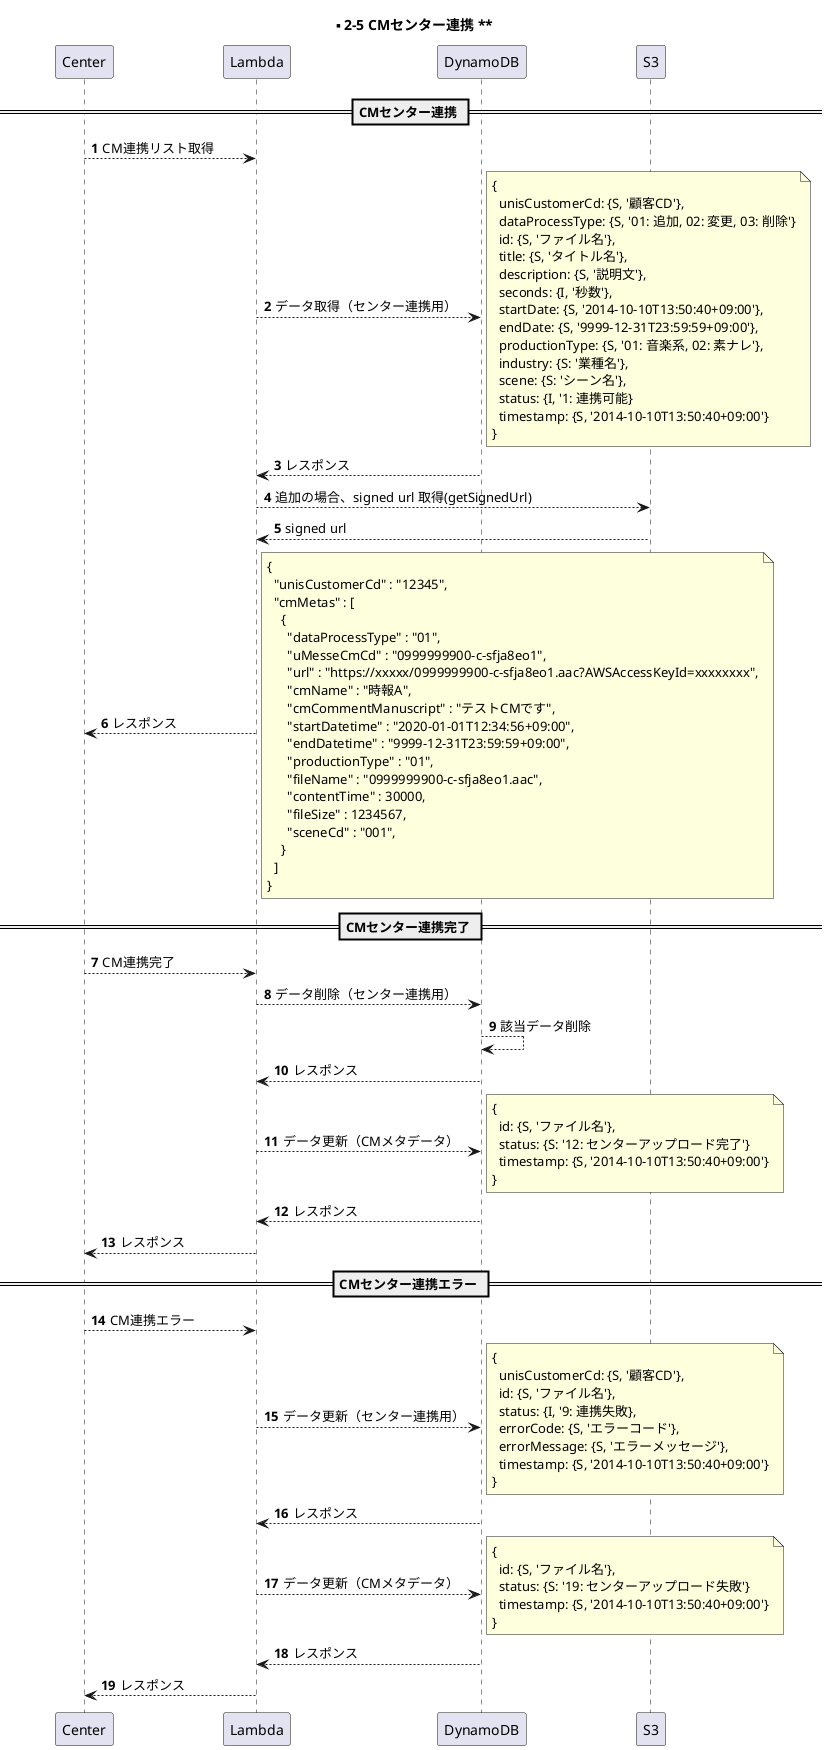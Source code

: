 @startuml s2-5

participant Center order 1
participant Lambda order 2
participant DynamoDB order 3
participant S3 order 4
skinparam ParticipantPadding 50
autonumber

title ** 2-5 CMセンター連携 **

== CMセンター連携 ==
Center --> Lambda: CM連携リスト取得
Lambda --> DynamoDB: データ取得（センター連携用）
note right
{
  unisCustomerCd: {S, '顧客CD'},
  dataProcessType: {S, '01: 追加, 02: 変更, 03: 削除'}
  id: {S, 'ファイル名'},
  title: {S, 'タイトル名'},
  description: {S, '説明文'},
  seconds: {I, '秒数'},
  startDate: {S, '2014-10-10T13:50:40+09:00'},
  endDate: {S, '9999-12-31T23:59:59+09:00'},
  productionType: {S, '01: 音楽系, 02: 素ナレ'},
  industry: {S: '業種名'},
  scene: {S: 'シーン名'},
  status: {I, '1: 連携可能}
  timestamp: {S, '2014-10-10T13:50:40+09:00'}
}
end note
Lambda <-- DynamoDB: レスポンス
Lambda --> S3: 追加の場合、signed url 取得(getSignedUrl)
Lambda <-- S3: signed url
Center <-- Lambda: レスポンス
note right
{
  "unisCustomerCd" : "12345",
  "cmMetas" : [
    {
      "dataProcessType" : "01",
      "uMesseCmCd" : "0999999900-c-sfja8eo1",
      "url" : "https://xxxxx/0999999900-c-sfja8eo1.aac?AWSAccessKeyId=xxxxxxxx",
      "cmName" : "時報A",
      "cmCommentManuscript" : "テストCMです",
      "startDatetime" : "2020-01-01T12:34:56+09:00",
      "endDatetime" : "9999-12-31T23:59:59+09:00",
      "productionType" : "01",
      "fileName" : "0999999900-c-sfja8eo1.aac",
      "contentTime" : 30000,
      "fileSize" : 1234567,
      "sceneCd" : "001",
    }
  ]
}
end note

== CMセンター連携完了 ==
Center --> Lambda: CM連携完了
Lambda --> DynamoDB: データ削除（センター連携用）
DynamoDB --> DynamoDB: 該当データ削除
Lambda <-- DynamoDB: レスポンス
Lambda --> DynamoDB: データ更新（CMメタデータ）
note right
{
  id: {S, 'ファイル名'},
  status: {S: '12: センターアップロード完了'}
  timestamp: {S, '2014-10-10T13:50:40+09:00'}
}
end note
Lambda <-- DynamoDB: レスポンス
Center <-- Lambda: レスポンス

== CMセンター連携エラー ==
Center --> Lambda: CM連携エラー
Lambda --> DynamoDB: データ更新（センター連携用）
note right
{
  unisCustomerCd: {S, '顧客CD'},
  id: {S, 'ファイル名'},
  status: {I, '9: 連携失敗},
  errorCode: {S, 'エラーコード'},
  errorMessage: {S, 'エラーメッセージ'},
  timestamp: {S, '2014-10-10T13:50:40+09:00'}
}
end note
Lambda <-- DynamoDB: レスポンス
Lambda --> DynamoDB: データ更新（CMメタデータ）
note right
{
  id: {S, 'ファイル名'},
  status: {S: '19: センターアップロード失敗'}
  timestamp: {S, '2014-10-10T13:50:40+09:00'}
}
end note
Lambda <-- DynamoDB: レスポンス
Center <-- Lambda: レスポンス


@enduml